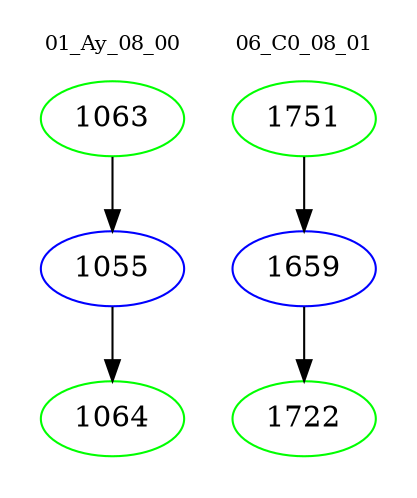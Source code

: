 digraph{
subgraph cluster_0 {
color = white
label = "01_Ay_08_00";
fontsize=10;
T0_1063 [label="1063", color="green"]
T0_1063 -> T0_1055 [color="black"]
T0_1055 [label="1055", color="blue"]
T0_1055 -> T0_1064 [color="black"]
T0_1064 [label="1064", color="green"]
}
subgraph cluster_1 {
color = white
label = "06_C0_08_01";
fontsize=10;
T1_1751 [label="1751", color="green"]
T1_1751 -> T1_1659 [color="black"]
T1_1659 [label="1659", color="blue"]
T1_1659 -> T1_1722 [color="black"]
T1_1722 [label="1722", color="green"]
}
}
